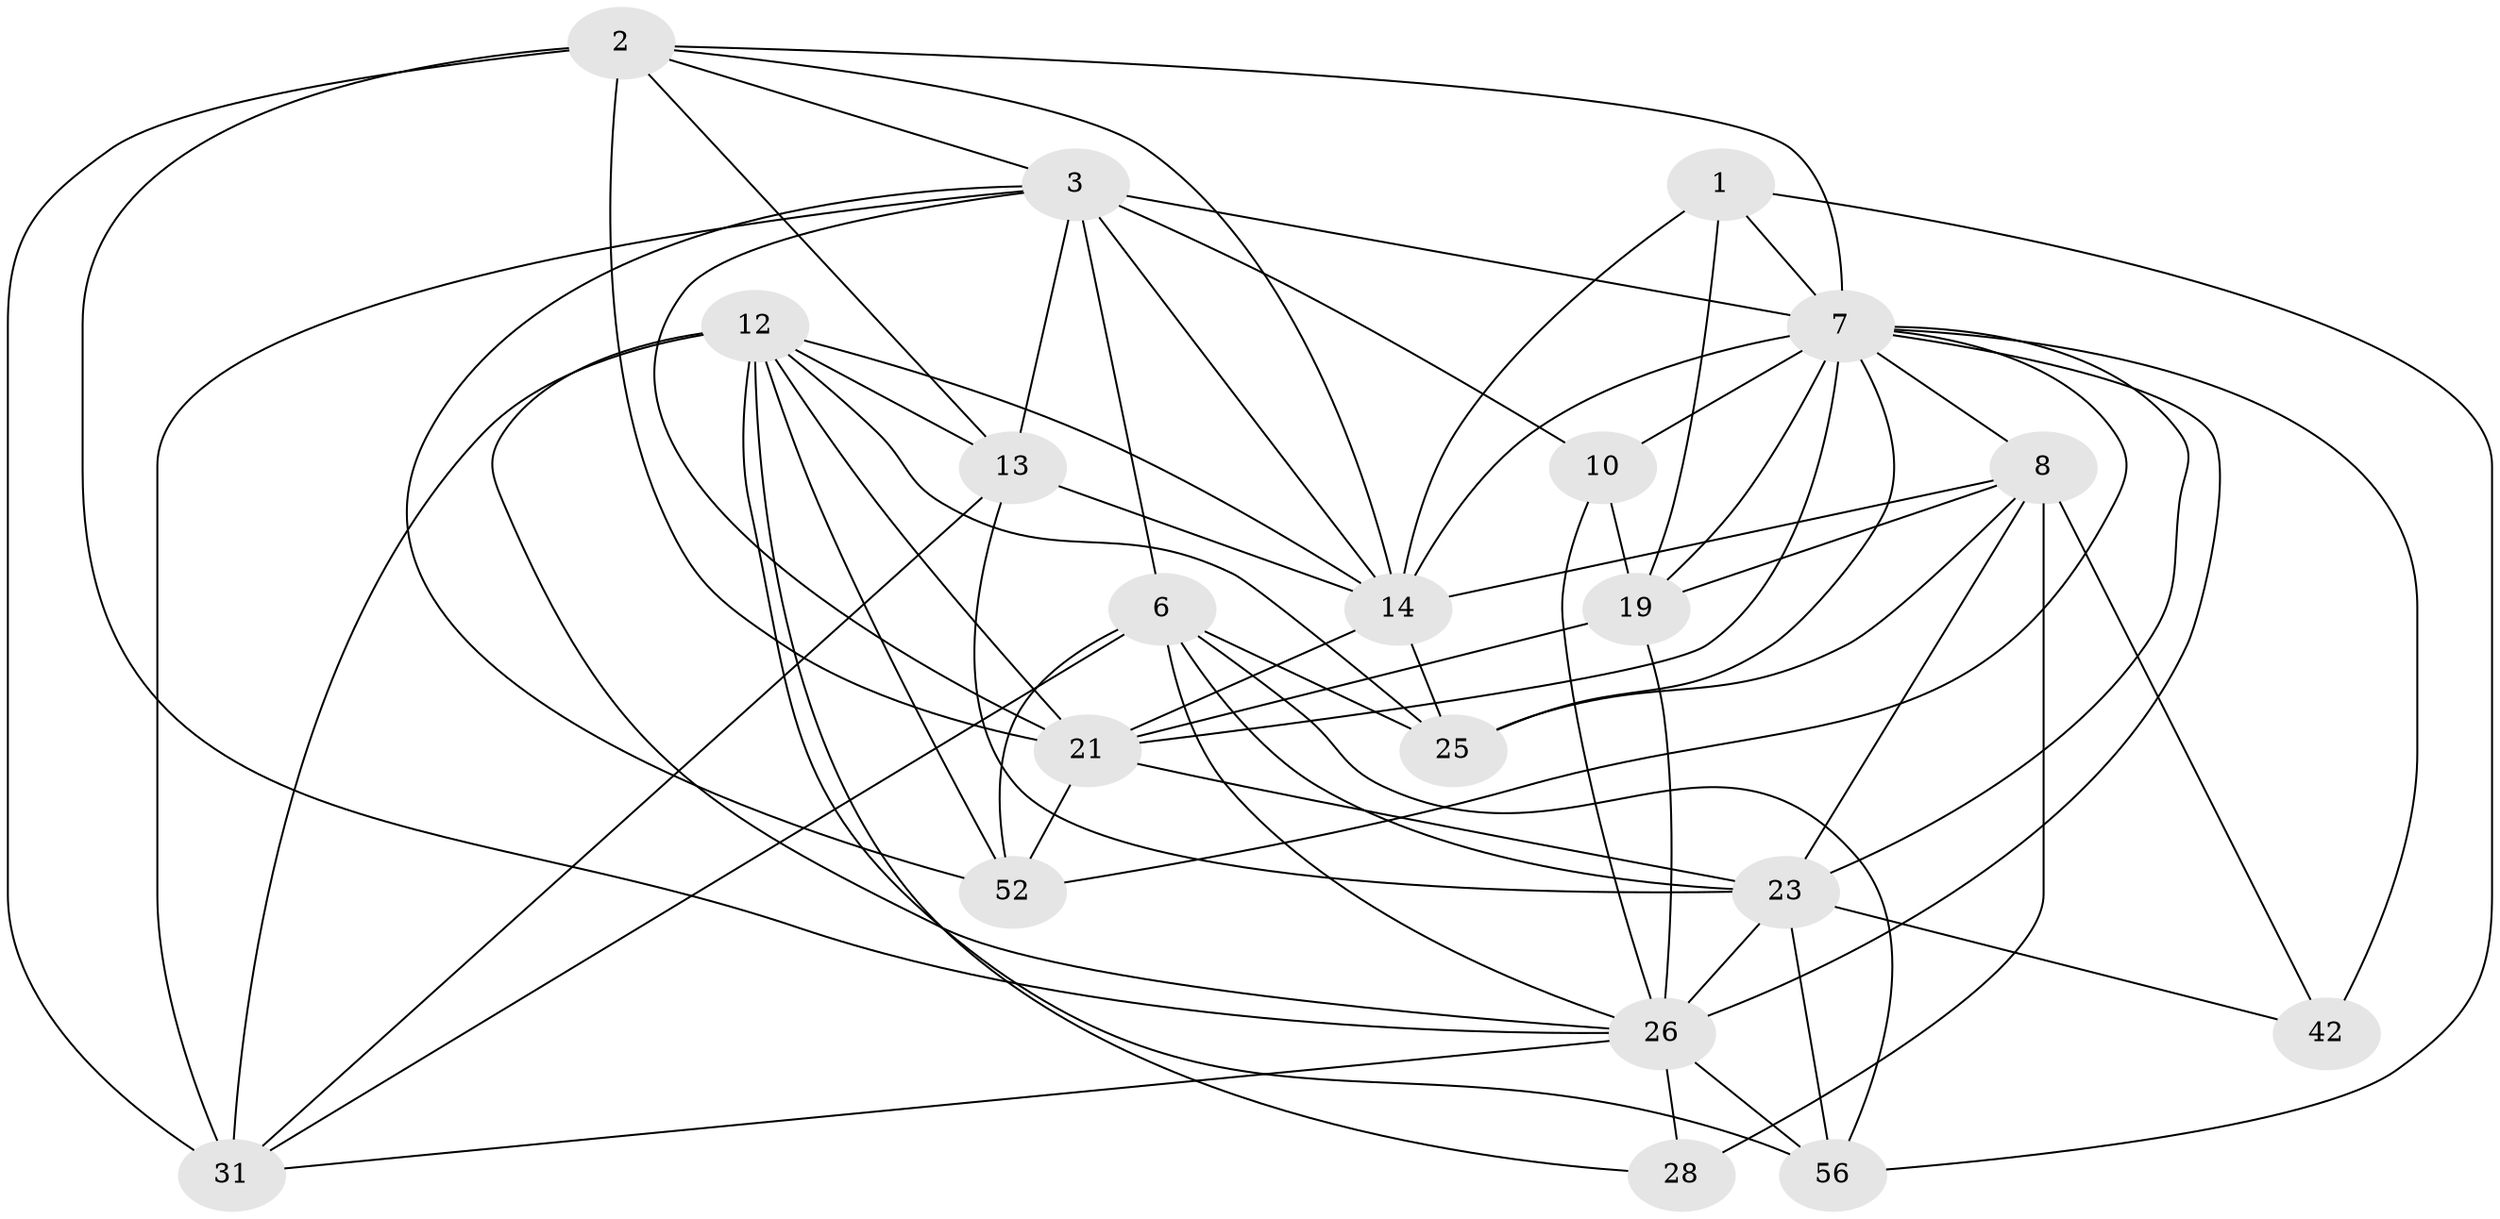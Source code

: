 // original degree distribution, {4: 1.0}
// Generated by graph-tools (version 1.1) at 2025/20/03/04/25 18:20:46]
// undirected, 20 vertices, 67 edges
graph export_dot {
graph [start="1"]
  node [color=gray90,style=filled];
  1 [super="+4"];
  2 [super="+34+59"];
  3 [super="+49+5"];
  6 [super="+16+15"];
  7 [super="+57+9+27"];
  8 [super="+63+22"];
  10;
  12 [super="+20+18"];
  13 [super="+48"];
  14 [super="+40+24+62"];
  19 [super="+50"];
  21 [super="+43+58+47"];
  23 [super="+45+54"];
  25 [super="+32"];
  26 [super="+46+30+29"];
  28;
  31 [super="+33+38"];
  42;
  52 [super="+55"];
  56 [super="+61"];
  1 -- 56 [weight=2];
  1 -- 19;
  1 -- 14 [weight=2];
  1 -- 7;
  2 -- 13;
  2 -- 21 [weight=2];
  2 -- 7;
  2 -- 14;
  2 -- 26;
  2 -- 3;
  2 -- 31;
  3 -- 31 [weight=2];
  3 -- 52;
  3 -- 14 [weight=2];
  3 -- 7 [weight=2];
  3 -- 6;
  3 -- 10;
  3 -- 13;
  3 -- 21;
  6 -- 26 [weight=2];
  6 -- 25;
  6 -- 23;
  6 -- 52;
  6 -- 56;
  6 -- 31;
  7 -- 26 [weight=2];
  7 -- 10;
  7 -- 14 [weight=3];
  7 -- 52;
  7 -- 8;
  7 -- 42 [weight=2];
  7 -- 19;
  7 -- 21;
  7 -- 23;
  7 -- 25;
  8 -- 19;
  8 -- 25;
  8 -- 42;
  8 -- 28 [weight=2];
  8 -- 14;
  8 -- 23;
  10 -- 19;
  10 -- 26;
  12 -- 31 [weight=2];
  12 -- 26;
  12 -- 52 [weight=2];
  12 -- 21;
  12 -- 13;
  12 -- 56;
  12 -- 25 [weight=2];
  12 -- 28;
  12 -- 14;
  13 -- 31;
  13 -- 14;
  13 -- 23;
  14 -- 21 [weight=2];
  14 -- 25;
  19 -- 26;
  19 -- 21;
  21 -- 52;
  21 -- 23;
  23 -- 42;
  23 -- 56;
  23 -- 26;
  26 -- 28;
  26 -- 31;
  26 -- 56;
}
